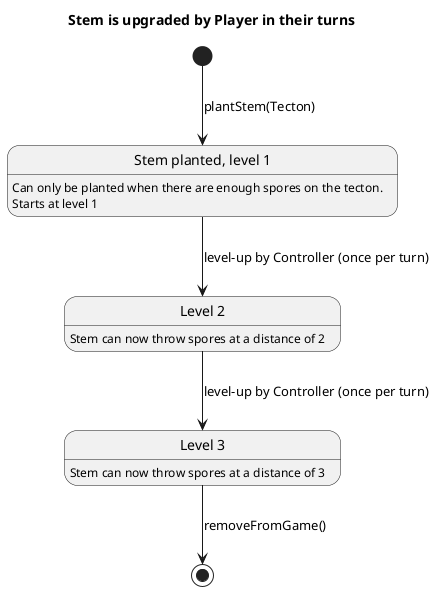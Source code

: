 @startuml stem
title Stem is upgraded by Player in their turns

state "Stem planted, level 1" as stem_plant
stem_plant: Can only be planted when there are enough spores on the tecton.
stem_plant: Starts at level 1

state "Level 2" as lvl2
lvl2: Stem can now throw spores at a distance of 2
state "Level 3" as lvl3
lvl3: Stem can now throw spores at a distance of 3

[*] --> stem_plant : plantStem(Tecton)
stem_plant --> lvl2 : level-up by Controller (once per turn)
lvl2 --> lvl3 : level-up by Controller (once per turn)
lvl3 --> [*] : removeFromGame()


@enduml
